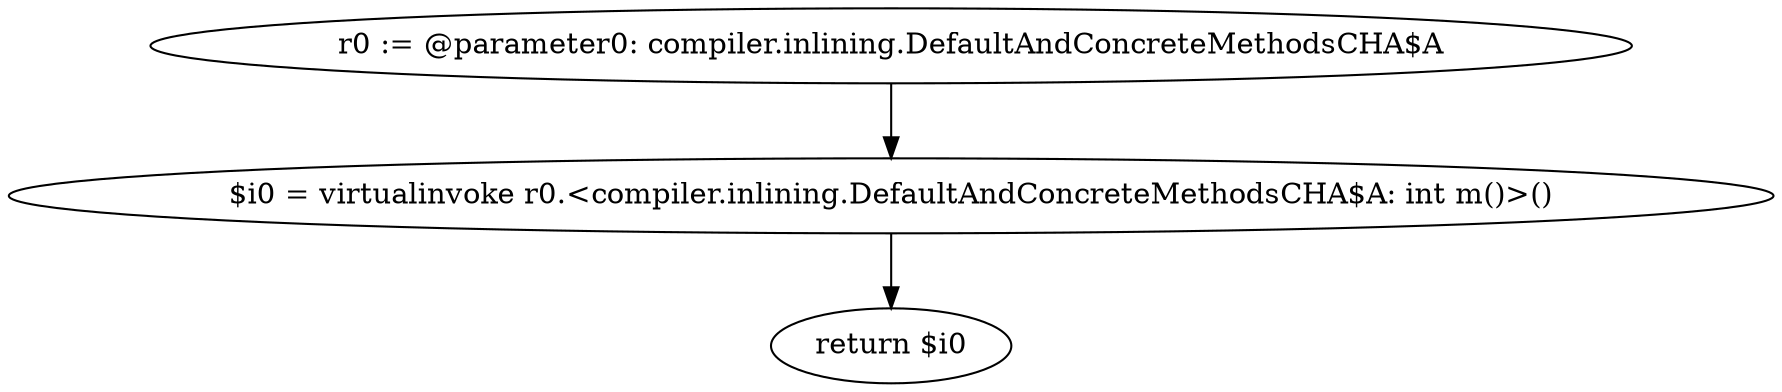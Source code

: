 digraph "unitGraph" {
    "r0 := @parameter0: compiler.inlining.DefaultAndConcreteMethodsCHA$A"
    "$i0 = virtualinvoke r0.<compiler.inlining.DefaultAndConcreteMethodsCHA$A: int m()>()"
    "return $i0"
    "r0 := @parameter0: compiler.inlining.DefaultAndConcreteMethodsCHA$A"->"$i0 = virtualinvoke r0.<compiler.inlining.DefaultAndConcreteMethodsCHA$A: int m()>()";
    "$i0 = virtualinvoke r0.<compiler.inlining.DefaultAndConcreteMethodsCHA$A: int m()>()"->"return $i0";
}
